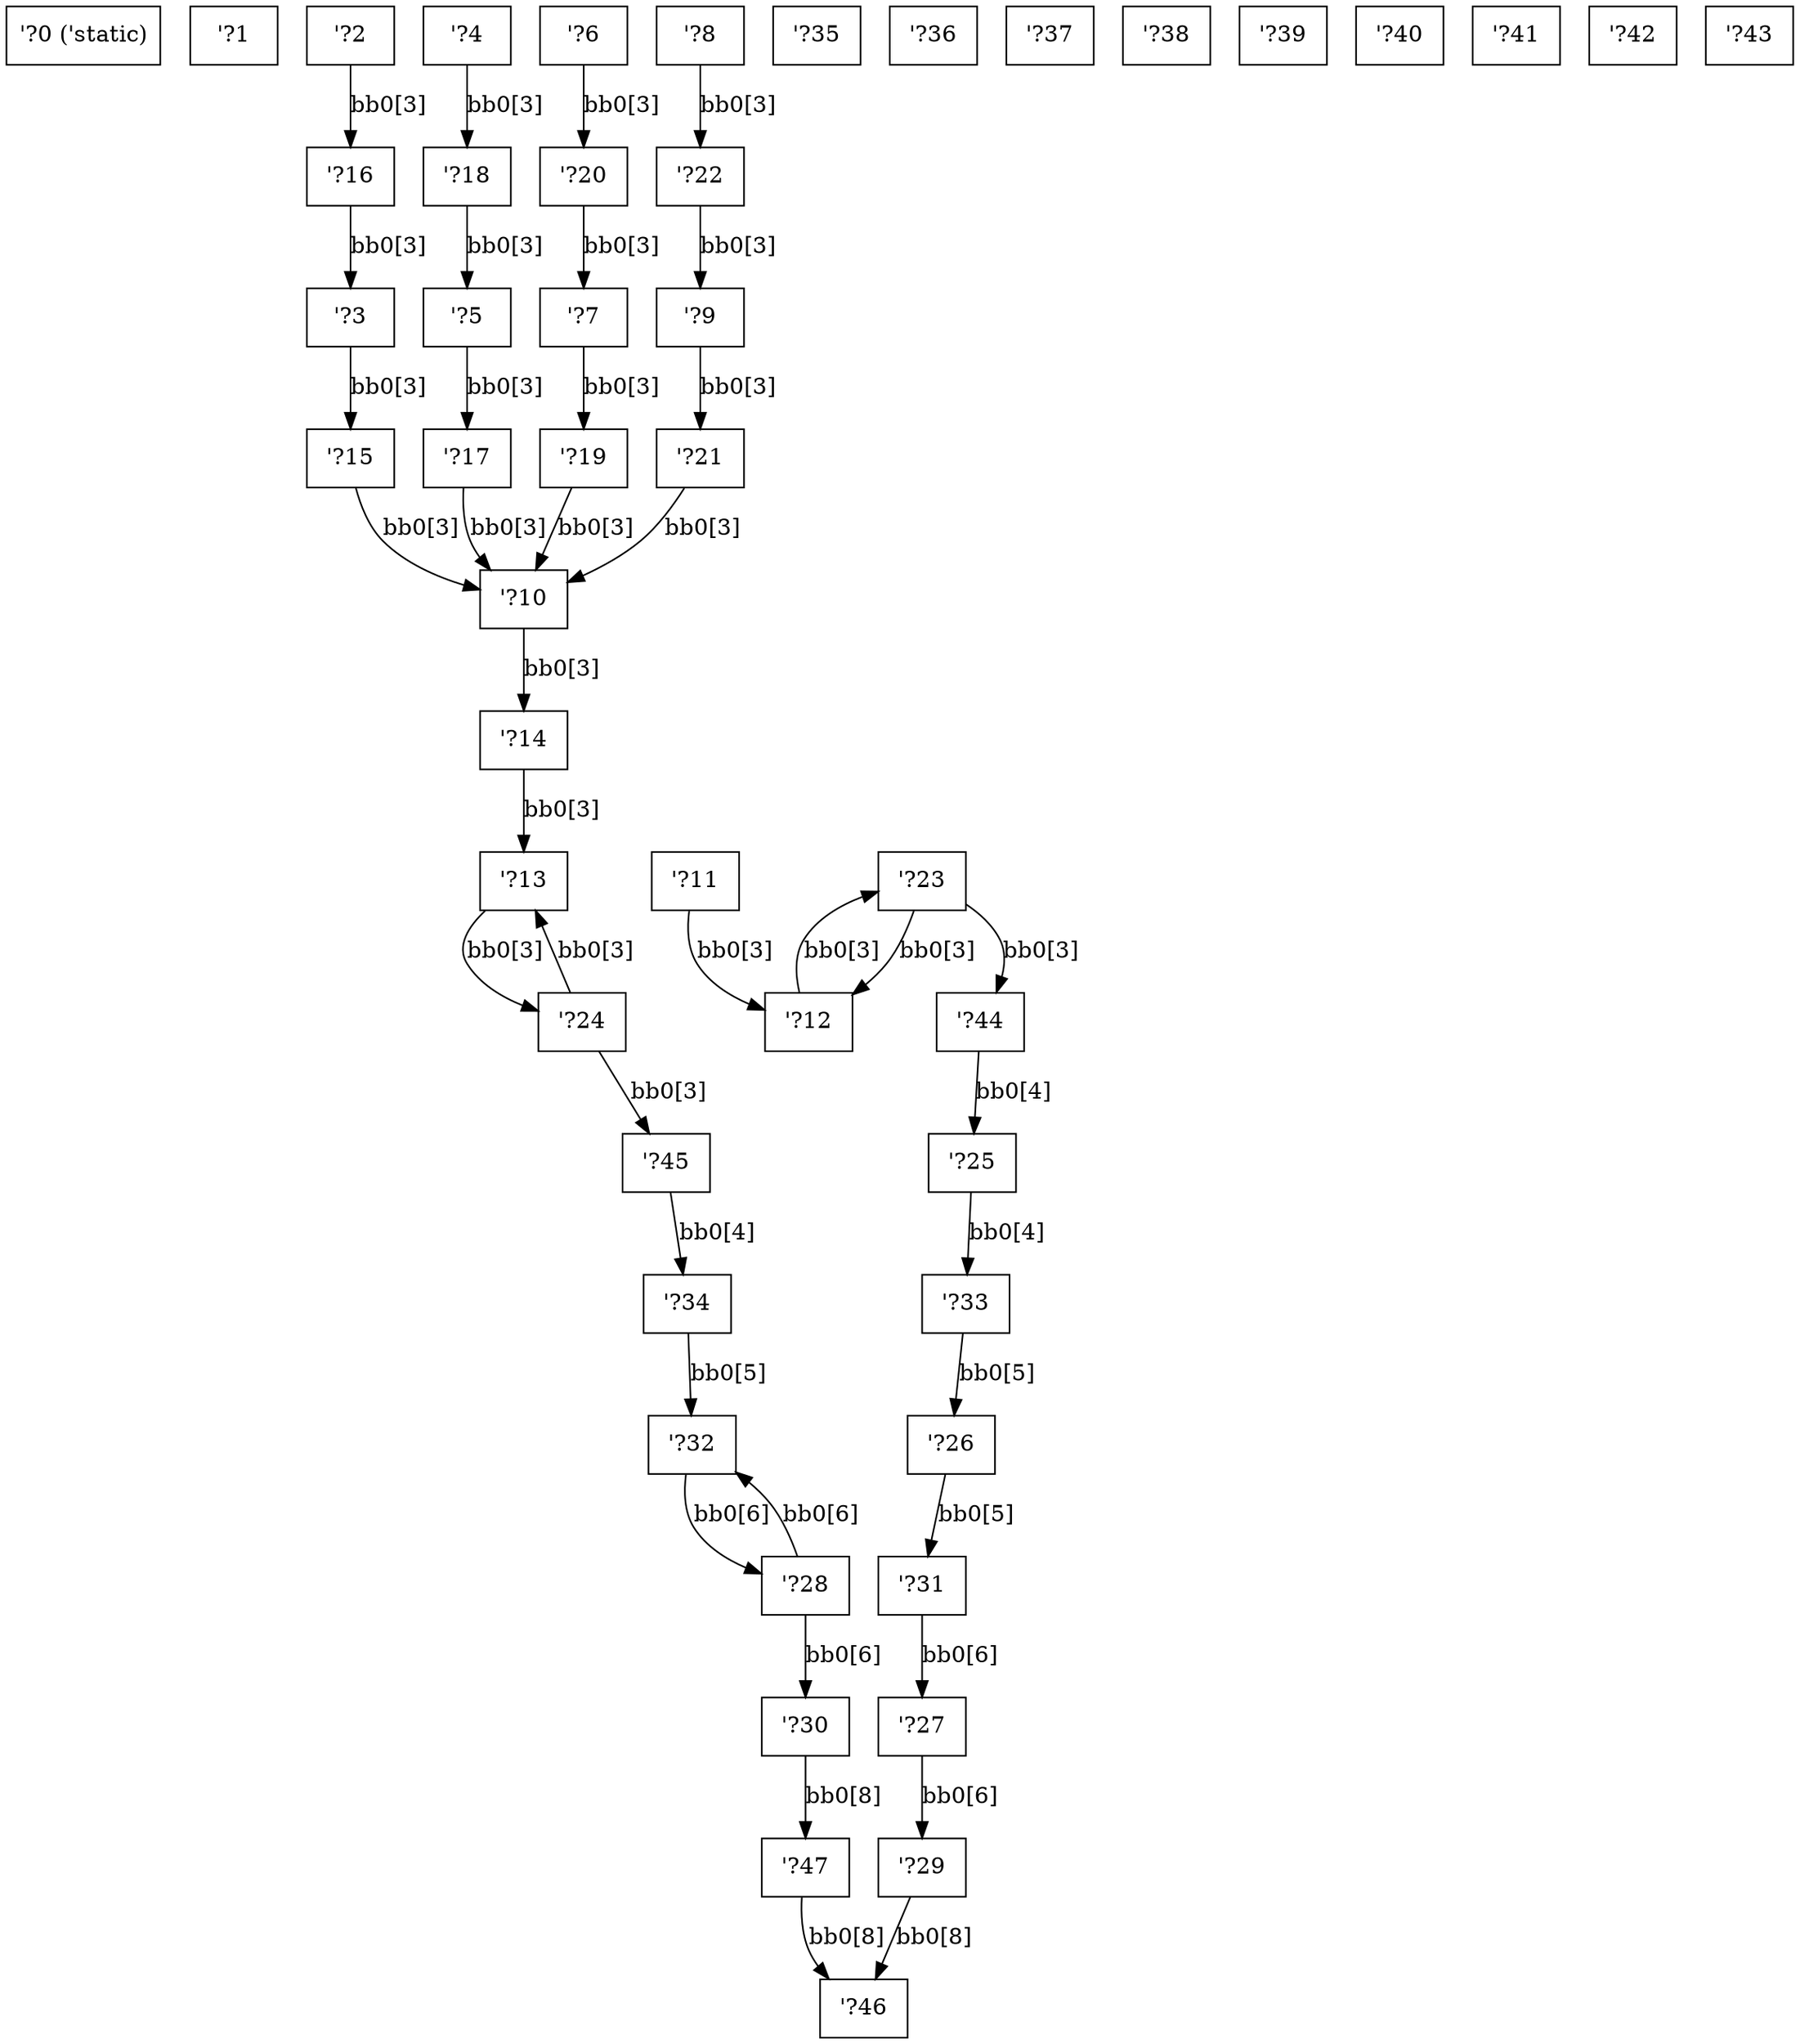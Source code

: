 digraph RegionInferenceContext {
    r0[label="\'?0 (\'static)"][shape="box"];
    r1[label="\'?1"][shape="box"];
    r2[label="\'?2"][shape="box"];
    r3[label="\'?3"][shape="box"];
    r4[label="\'?4"][shape="box"];
    r5[label="\'?5"][shape="box"];
    r6[label="\'?6"][shape="box"];
    r7[label="\'?7"][shape="box"];
    r8[label="\'?8"][shape="box"];
    r9[label="\'?9"][shape="box"];
    r10[label="\'?10"][shape="box"];
    r11[label="\'?11"][shape="box"];
    r12[label="\'?12"][shape="box"];
    r13[label="\'?13"][shape="box"];
    r14[label="\'?14"][shape="box"];
    r15[label="\'?15"][shape="box"];
    r16[label="\'?16"][shape="box"];
    r17[label="\'?17"][shape="box"];
    r18[label="\'?18"][shape="box"];
    r19[label="\'?19"][shape="box"];
    r20[label="\'?20"][shape="box"];
    r21[label="\'?21"][shape="box"];
    r22[label="\'?22"][shape="box"];
    r23[label="\'?23"][shape="box"];
    r24[label="\'?24"][shape="box"];
    r25[label="\'?25"][shape="box"];
    r26[label="\'?26"][shape="box"];
    r27[label="\'?27"][shape="box"];
    r28[label="\'?28"][shape="box"];
    r29[label="\'?29"][shape="box"];
    r30[label="\'?30"][shape="box"];
    r31[label="\'?31"][shape="box"];
    r32[label="\'?32"][shape="box"];
    r33[label="\'?33"][shape="box"];
    r34[label="\'?34"][shape="box"];
    r35[label="\'?35"][shape="box"];
    r36[label="\'?36"][shape="box"];
    r37[label="\'?37"][shape="box"];
    r38[label="\'?38"][shape="box"];
    r39[label="\'?39"][shape="box"];
    r40[label="\'?40"][shape="box"];
    r41[label="\'?41"][shape="box"];
    r42[label="\'?42"][shape="box"];
    r43[label="\'?43"][shape="box"];
    r44[label="\'?44"][shape="box"];
    r45[label="\'?45"][shape="box"];
    r46[label="\'?46"][shape="box"];
    r47[label="\'?47"][shape="box"];
    r2 -> r16[label="bb0[3]"];
    r3 -> r15[label="bb0[3]"];
    r16 -> r3[label="bb0[3]"];
    r4 -> r18[label="bb0[3]"];
    r5 -> r17[label="bb0[3]"];
    r18 -> r5[label="bb0[3]"];
    r6 -> r20[label="bb0[3]"];
    r7 -> r19[label="bb0[3]"];
    r20 -> r7[label="bb0[3]"];
    r8 -> r22[label="bb0[3]"];
    r9 -> r21[label="bb0[3]"];
    r22 -> r9[label="bb0[3]"];
    r10 -> r14[label="bb0[3]"];
    r15 -> r10[label="bb0[3]"];
    r17 -> r10[label="bb0[3]"];
    r19 -> r10[label="bb0[3]"];
    r21 -> r10[label="bb0[3]"];
    r11 -> r12[label="bb0[3]"];
    r14 -> r13[label="bb0[3]"];
    r23 -> r12[label="bb0[3]"];
    r12 -> r23[label="bb0[3]"];
    r24 -> r13[label="bb0[3]"];
    r13 -> r24[label="bb0[3]"];
    r23 -> r44[label="bb0[3]"];
    r24 -> r45[label="bb0[3]"];
    r25 -> r33[label="bb0[4]"];
    r45 -> r34[label="bb0[4]"];
    r44 -> r25[label="bb0[4]"];
    r26 -> r31[label="bb0[5]"];
    r34 -> r32[label="bb0[5]"];
    r33 -> r26[label="bb0[5]"];
    r27 -> r29[label="bb0[6]"];
    r28 -> r30[label="bb0[6]"];
    r32 -> r28[label="bb0[6]"];
    r28 -> r32[label="bb0[6]"];
    r31 -> r27[label="bb0[6]"];
    r47 -> r46[label="bb0[8]"];
    r29 -> r46[label="bb0[8]"];
    r30 -> r47[label="bb0[8]"];
}
